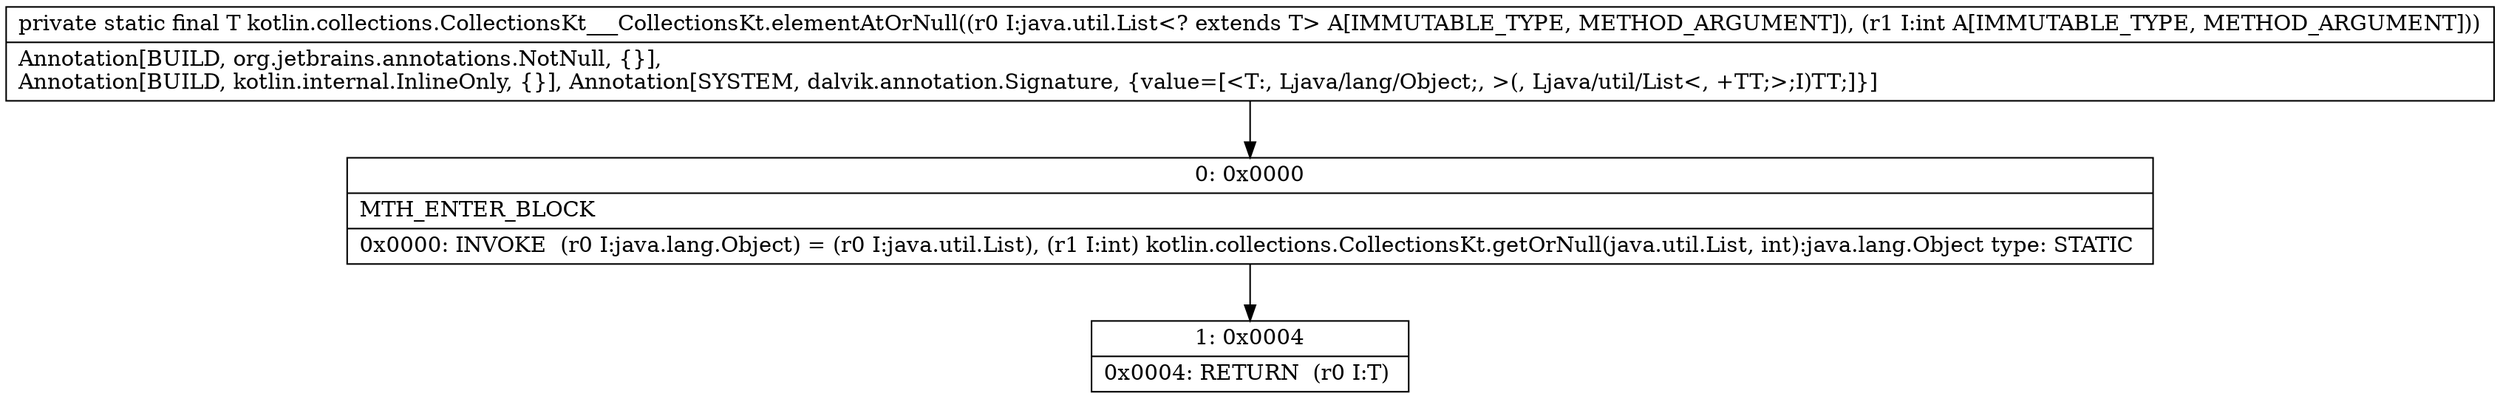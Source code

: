 digraph "CFG forkotlin.collections.CollectionsKt___CollectionsKt.elementAtOrNull(Ljava\/util\/List;I)Ljava\/lang\/Object;" {
Node_0 [shape=record,label="{0\:\ 0x0000|MTH_ENTER_BLOCK\l|0x0000: INVOKE  (r0 I:java.lang.Object) = (r0 I:java.util.List), (r1 I:int) kotlin.collections.CollectionsKt.getOrNull(java.util.List, int):java.lang.Object type: STATIC \l}"];
Node_1 [shape=record,label="{1\:\ 0x0004|0x0004: RETURN  (r0 I:T) \l}"];
MethodNode[shape=record,label="{private static final T kotlin.collections.CollectionsKt___CollectionsKt.elementAtOrNull((r0 I:java.util.List\<? extends T\> A[IMMUTABLE_TYPE, METHOD_ARGUMENT]), (r1 I:int A[IMMUTABLE_TYPE, METHOD_ARGUMENT]))  | Annotation[BUILD, org.jetbrains.annotations.NotNull, \{\}], \lAnnotation[BUILD, kotlin.internal.InlineOnly, \{\}], Annotation[SYSTEM, dalvik.annotation.Signature, \{value=[\<T:, Ljava\/lang\/Object;, \>(, Ljava\/util\/List\<, +TT;\>;I)TT;]\}]\l}"];
MethodNode -> Node_0;
Node_0 -> Node_1;
}

